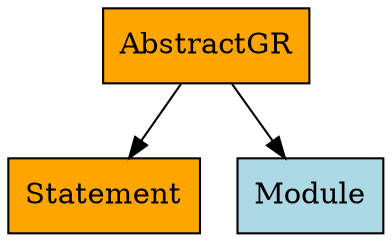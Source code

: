 digraph {
	2280732653952 [label=AbstractGR align=left fillcolor=orange shape=rect style=filled]
	2280732665472 [label=Statement align=left fillcolor=orange shape=rect style=filled]
	2280732644352 [label=Module align=left fillcolor=lightblue shape=rect style=filled]
	2280732653952 -> 2280732665472
	2280732653952 -> 2280732644352
}
